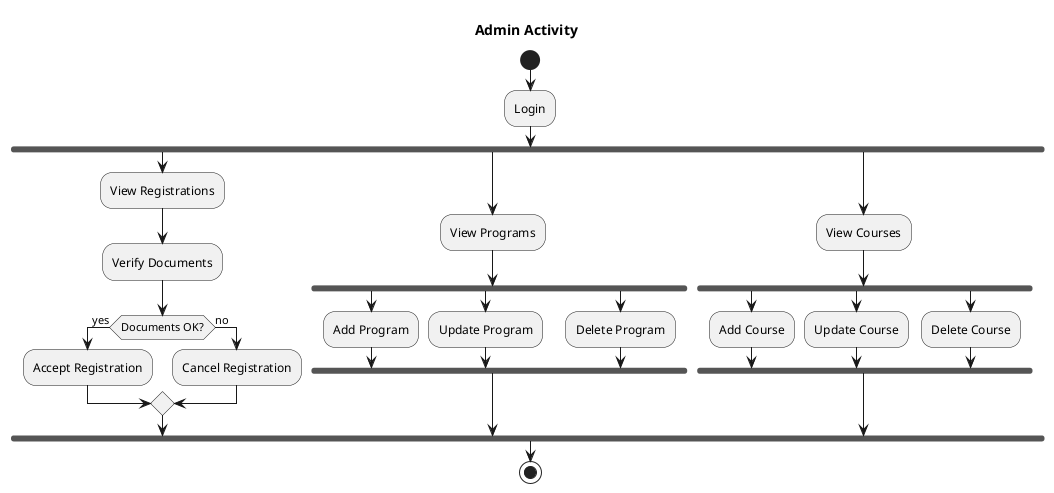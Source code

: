 @startuml
title Admin Activity
start
:Login;
fork
  :View Registrations;
  :Verify Documents;
  if (Documents OK?) then (yes)
    :Accept Registration;
else (no)
    :Cancel Registration;
endif
fork again
  :View Programs;
  fork
  :Add Program;
  fork again
  :Update Program;
  fork again
  :Delete Program;
  end fork
fork again
  :View Courses;
  fork
  :Add Course;
  fork again
  :Update Course;
  fork again
  :Delete Course;
  end fork

end fork
stop
@enduml